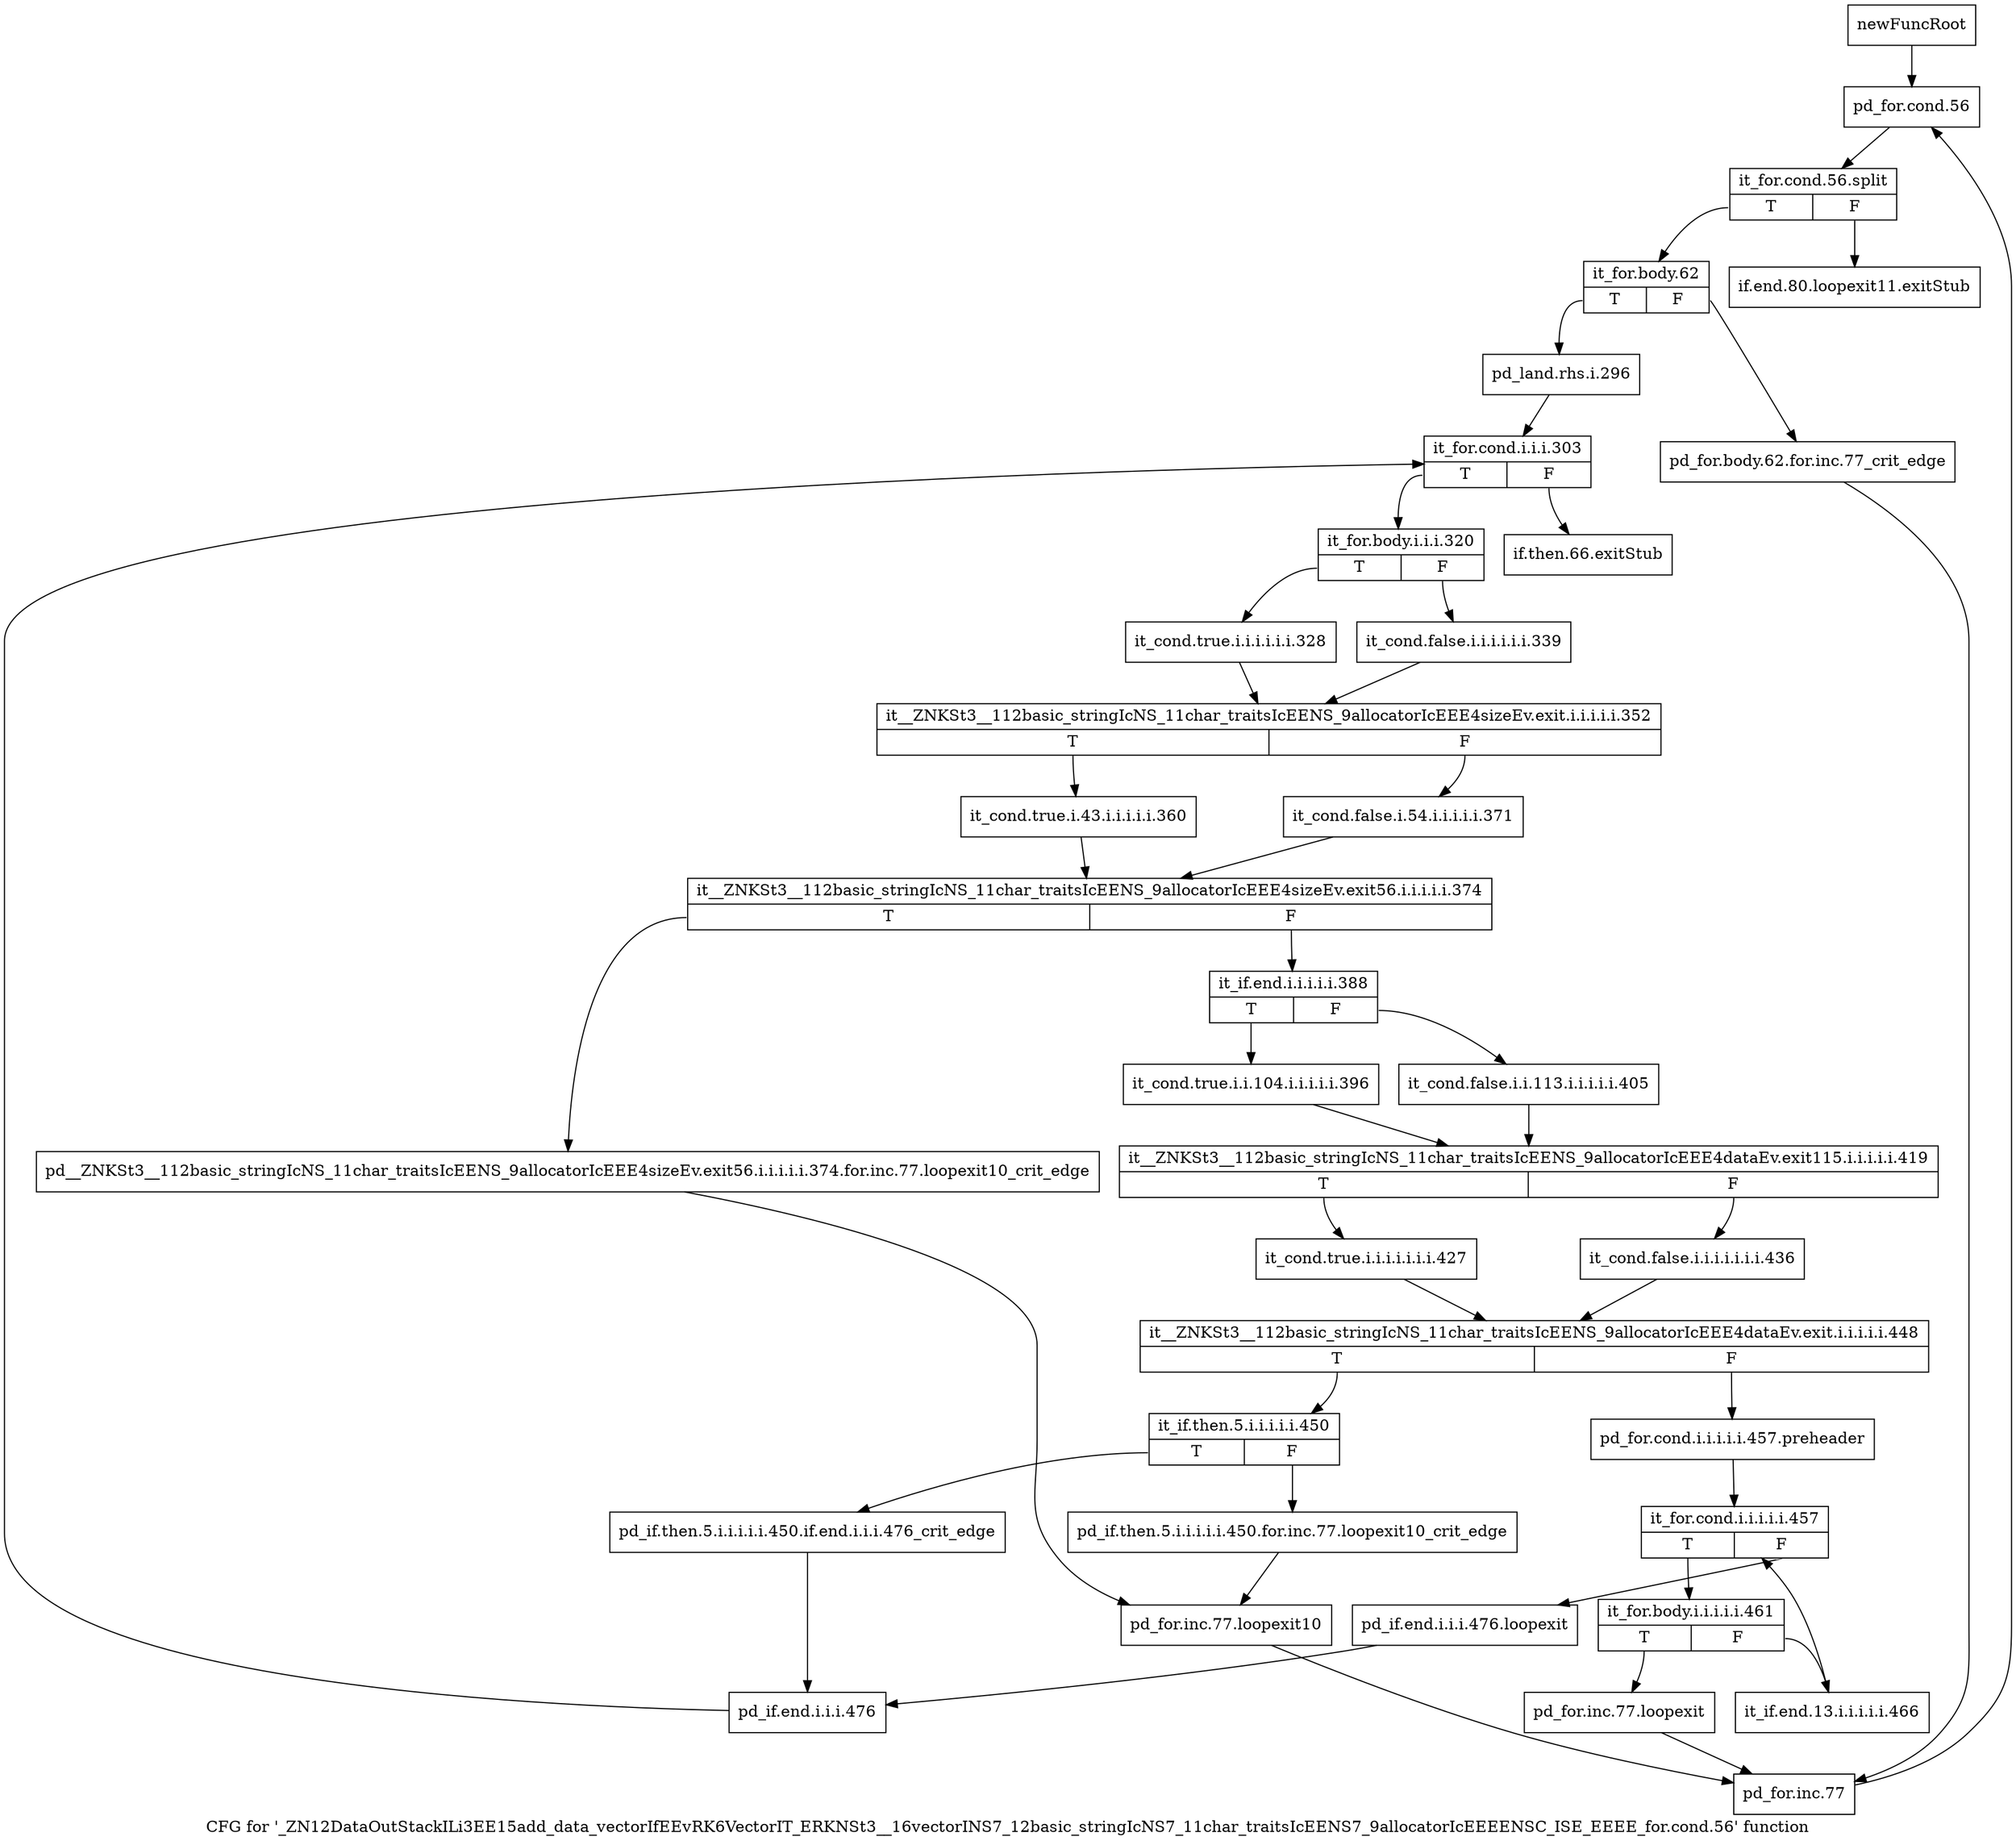 digraph "CFG for '_ZN12DataOutStackILi3EE15add_data_vectorIfEEvRK6VectorIT_ERKNSt3__16vectorINS7_12basic_stringIcNS7_11char_traitsIcEENS7_9allocatorIcEEEENSC_ISE_EEEE_for.cond.56' function" {
	label="CFG for '_ZN12DataOutStackILi3EE15add_data_vectorIfEEvRK6VectorIT_ERKNSt3__16vectorINS7_12basic_stringIcNS7_11char_traitsIcEENS7_9allocatorIcEEEENSC_ISE_EEEE_for.cond.56' function";

	Node0x8dc4d70 [shape=record,label="{newFuncRoot}"];
	Node0x8dc4d70 -> Node0x8dc4e60;
	Node0x8dc4dc0 [shape=record,label="{if.end.80.loopexit11.exitStub}"];
	Node0x8dc4e10 [shape=record,label="{if.then.66.exitStub}"];
	Node0x8dc4e60 [shape=record,label="{pd_for.cond.56}"];
	Node0x8dc4e60 -> Node0xc39f7a0;
	Node0xc39f7a0 [shape=record,label="{it_for.cond.56.split|{<s0>T|<s1>F}}"];
	Node0xc39f7a0:s0 -> Node0x8dc4eb0;
	Node0xc39f7a0:s1 -> Node0x8dc4dc0;
	Node0x8dc4eb0 [shape=record,label="{it_for.body.62|{<s0>T|<s1>F}}"];
	Node0x8dc4eb0:s0 -> Node0x8dc4f50;
	Node0x8dc4eb0:s1 -> Node0x8dc4f00;
	Node0x8dc4f00 [shape=record,label="{pd_for.body.62.for.inc.77_crit_edge}"];
	Node0x8dc4f00 -> Node0x8dc5810;
	Node0x8dc4f50 [shape=record,label="{pd_land.rhs.i.296}"];
	Node0x8dc4f50 -> Node0x8dc4fa0;
	Node0x8dc4fa0 [shape=record,label="{it_for.cond.i.i.i.303|{<s0>T|<s1>F}}"];
	Node0x8dc4fa0:s0 -> Node0x8dc4ff0;
	Node0x8dc4fa0:s1 -> Node0x8dc4e10;
	Node0x8dc4ff0 [shape=record,label="{it_for.body.i.i.i.320|{<s0>T|<s1>F}}"];
	Node0x8dc4ff0:s0 -> Node0x8dc5090;
	Node0x8dc4ff0:s1 -> Node0x8dc5040;
	Node0x8dc5040 [shape=record,label="{it_cond.false.i.i.i.i.i.i.339}"];
	Node0x8dc5040 -> Node0x8dc50e0;
	Node0x8dc5090 [shape=record,label="{it_cond.true.i.i.i.i.i.i.328}"];
	Node0x8dc5090 -> Node0x8dc50e0;
	Node0x8dc50e0 [shape=record,label="{it__ZNKSt3__112basic_stringIcNS_11char_traitsIcEENS_9allocatorIcEEE4sizeEv.exit.i.i.i.i.i.352|{<s0>T|<s1>F}}"];
	Node0x8dc50e0:s0 -> Node0x8dc5180;
	Node0x8dc50e0:s1 -> Node0x8dc5130;
	Node0x8dc5130 [shape=record,label="{it_cond.false.i.54.i.i.i.i.i.371}"];
	Node0x8dc5130 -> Node0x8dc51d0;
	Node0x8dc5180 [shape=record,label="{it_cond.true.i.43.i.i.i.i.i.360}"];
	Node0x8dc5180 -> Node0x8dc51d0;
	Node0x8dc51d0 [shape=record,label="{it__ZNKSt3__112basic_stringIcNS_11char_traitsIcEENS_9allocatorIcEEE4sizeEv.exit56.i.i.i.i.i.374|{<s0>T|<s1>F}}"];
	Node0x8dc51d0:s0 -> Node0x8dc5770;
	Node0x8dc51d0:s1 -> Node0x8dc5220;
	Node0x8dc5220 [shape=record,label="{it_if.end.i.i.i.i.i.388|{<s0>T|<s1>F}}"];
	Node0x8dc5220:s0 -> Node0x8dc52c0;
	Node0x8dc5220:s1 -> Node0x8dc5270;
	Node0x8dc5270 [shape=record,label="{it_cond.false.i.i.113.i.i.i.i.i.405}"];
	Node0x8dc5270 -> Node0x8dc5310;
	Node0x8dc52c0 [shape=record,label="{it_cond.true.i.i.104.i.i.i.i.i.396}"];
	Node0x8dc52c0 -> Node0x8dc5310;
	Node0x8dc5310 [shape=record,label="{it__ZNKSt3__112basic_stringIcNS_11char_traitsIcEENS_9allocatorIcEEE4dataEv.exit115.i.i.i.i.i.419|{<s0>T|<s1>F}}"];
	Node0x8dc5310:s0 -> Node0x8dc53b0;
	Node0x8dc5310:s1 -> Node0x8dc5360;
	Node0x8dc5360 [shape=record,label="{it_cond.false.i.i.i.i.i.i.i.436}"];
	Node0x8dc5360 -> Node0x8dc5400;
	Node0x8dc53b0 [shape=record,label="{it_cond.true.i.i.i.i.i.i.i.427}"];
	Node0x8dc53b0 -> Node0x8dc5400;
	Node0x8dc5400 [shape=record,label="{it__ZNKSt3__112basic_stringIcNS_11char_traitsIcEENS_9allocatorIcEEE4dataEv.exit.i.i.i.i.i.448|{<s0>T|<s1>F}}"];
	Node0x8dc5400:s0 -> Node0x8dc5630;
	Node0x8dc5400:s1 -> Node0x8dc5450;
	Node0x8dc5450 [shape=record,label="{pd_for.cond.i.i.i.i.i.457.preheader}"];
	Node0x8dc5450 -> Node0x8dc54a0;
	Node0x8dc54a0 [shape=record,label="{it_for.cond.i.i.i.i.i.457|{<s0>T|<s1>F}}"];
	Node0x8dc54a0:s0 -> Node0x8dc5540;
	Node0x8dc54a0:s1 -> Node0x8dc54f0;
	Node0x8dc54f0 [shape=record,label="{pd_if.end.i.i.i.476.loopexit}"];
	Node0x8dc54f0 -> Node0x8dc5720;
	Node0x8dc5540 [shape=record,label="{it_for.body.i.i.i.i.i.461|{<s0>T|<s1>F}}"];
	Node0x8dc5540:s0 -> Node0x8dc55e0;
	Node0x8dc5540:s1 -> Node0x8dc5590;
	Node0x8dc5590 [shape=record,label="{it_if.end.13.i.i.i.i.i.466}"];
	Node0x8dc5590 -> Node0x8dc54a0;
	Node0x8dc55e0 [shape=record,label="{pd_for.inc.77.loopexit}"];
	Node0x8dc55e0 -> Node0x8dc5810;
	Node0x8dc5630 [shape=record,label="{it_if.then.5.i.i.i.i.i.450|{<s0>T|<s1>F}}"];
	Node0x8dc5630:s0 -> Node0x8dc56d0;
	Node0x8dc5630:s1 -> Node0x8dc5680;
	Node0x8dc5680 [shape=record,label="{pd_if.then.5.i.i.i.i.i.450.for.inc.77.loopexit10_crit_edge}"];
	Node0x8dc5680 -> Node0x8dc57c0;
	Node0x8dc56d0 [shape=record,label="{pd_if.then.5.i.i.i.i.i.450.if.end.i.i.i.476_crit_edge}"];
	Node0x8dc56d0 -> Node0x8dc5720;
	Node0x8dc5720 [shape=record,label="{pd_if.end.i.i.i.476}"];
	Node0x8dc5720 -> Node0x8dc4fa0;
	Node0x8dc5770 [shape=record,label="{pd__ZNKSt3__112basic_stringIcNS_11char_traitsIcEENS_9allocatorIcEEE4sizeEv.exit56.i.i.i.i.i.374.for.inc.77.loopexit10_crit_edge}"];
	Node0x8dc5770 -> Node0x8dc57c0;
	Node0x8dc57c0 [shape=record,label="{pd_for.inc.77.loopexit10}"];
	Node0x8dc57c0 -> Node0x8dc5810;
	Node0x8dc5810 [shape=record,label="{pd_for.inc.77}"];
	Node0x8dc5810 -> Node0x8dc4e60;
}
